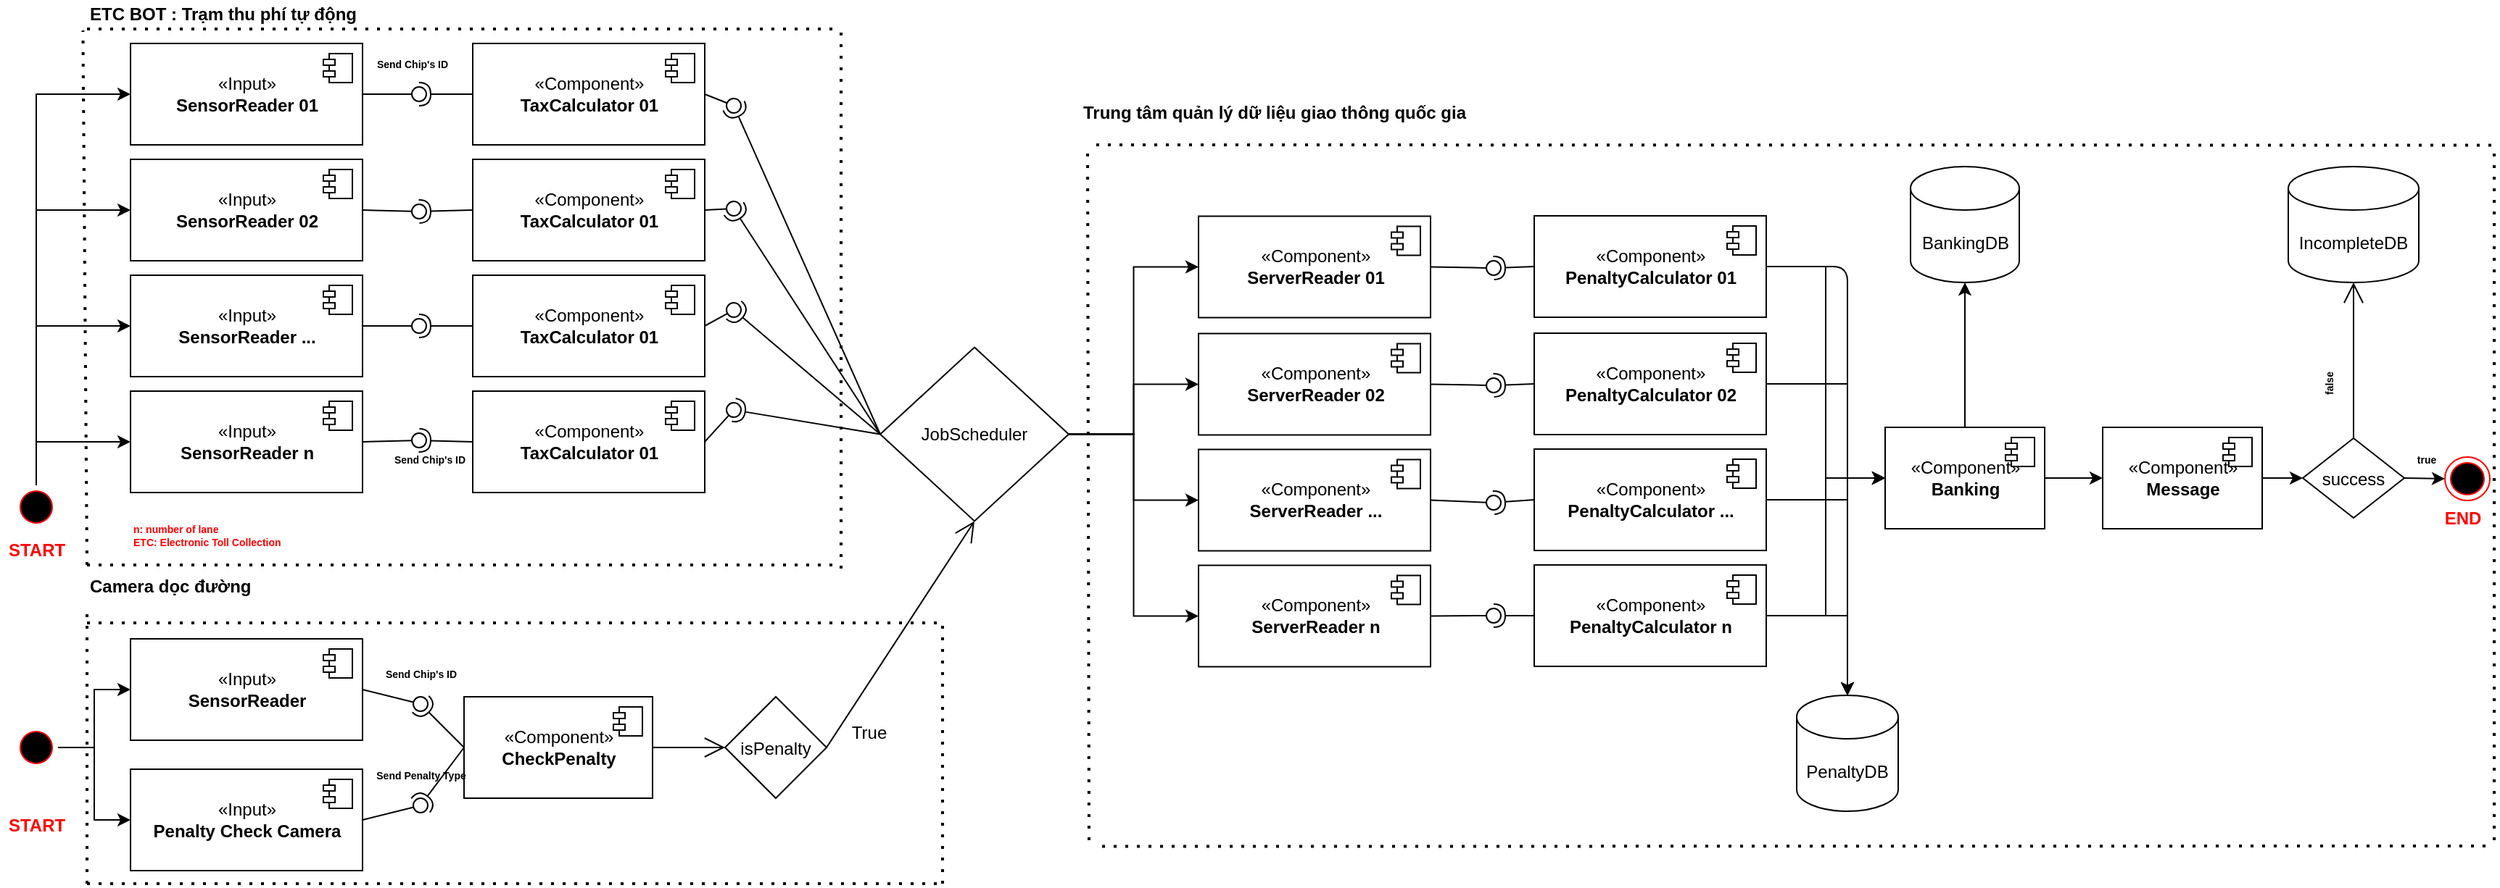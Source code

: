 <mxfile version="13.9.9" type="device"><diagram id="JEoIusSb2pCVUx51yR9R" name="Diagram"><mxGraphModel dx="1205" dy="696" grid="1" gridSize="10" guides="1" tooltips="1" connect="1" arrows="1" fold="1" page="1" pageScale="1" pageWidth="850" pageHeight="1100" math="0" shadow="0"><root><mxCell id="0"/><mxCell id="1" parent="0"/><mxCell id="-40VrwByC5k24WTUtr45-1" value="«Input»&lt;br&gt;&lt;b&gt;SensorReader 01&lt;/b&gt;" style="html=1;dropTarget=0;" parent="1" vertex="1"><mxGeometry x="120" y="100" width="160" height="70" as="geometry"/></mxCell><mxCell id="-40VrwByC5k24WTUtr45-2" value="" style="shape=module;jettyWidth=8;jettyHeight=4;" parent="-40VrwByC5k24WTUtr45-1" vertex="1"><mxGeometry x="1" width="20" height="20" relative="1" as="geometry"><mxPoint x="-27" y="7" as="offset"/></mxGeometry></mxCell><mxCell id="-40VrwByC5k24WTUtr45-5" value="«Input»&lt;br&gt;&lt;b&gt;SensorReader 02&lt;br&gt;&lt;/b&gt;" style="html=1;dropTarget=0;" parent="1" vertex="1"><mxGeometry x="120" y="180" width="160" height="70" as="geometry"/></mxCell><mxCell id="-40VrwByC5k24WTUtr45-6" value="" style="shape=module;jettyWidth=8;jettyHeight=4;" parent="-40VrwByC5k24WTUtr45-5" vertex="1"><mxGeometry x="1" width="20" height="20" relative="1" as="geometry"><mxPoint x="-27" y="7" as="offset"/></mxGeometry></mxCell><mxCell id="-40VrwByC5k24WTUtr45-7" value="«Input»&lt;br&gt;&lt;b&gt;SensorReader ...&lt;br&gt;&lt;/b&gt;" style="html=1;dropTarget=0;" parent="1" vertex="1"><mxGeometry x="120" y="260" width="160" height="70" as="geometry"/></mxCell><mxCell id="-40VrwByC5k24WTUtr45-8" value="" style="shape=module;jettyWidth=8;jettyHeight=4;" parent="-40VrwByC5k24WTUtr45-7" vertex="1"><mxGeometry x="1" width="20" height="20" relative="1" as="geometry"><mxPoint x="-27" y="7" as="offset"/></mxGeometry></mxCell><mxCell id="-40VrwByC5k24WTUtr45-9" value="«Input»&lt;br&gt;&lt;b&gt;SensorReader n&lt;br&gt;&lt;/b&gt;" style="html=1;dropTarget=0;" parent="1" vertex="1"><mxGeometry x="120" y="340" width="160" height="70" as="geometry"/></mxCell><mxCell id="-40VrwByC5k24WTUtr45-10" value="" style="shape=module;jettyWidth=8;jettyHeight=4;" parent="-40VrwByC5k24WTUtr45-9" vertex="1"><mxGeometry x="1" width="20" height="20" relative="1" as="geometry"><mxPoint x="-27" y="7" as="offset"/></mxGeometry></mxCell><mxCell id="-40VrwByC5k24WTUtr45-16" value="" style="rounded=0;orthogonalLoop=1;jettySize=auto;html=1;endArrow=none;endFill=0;exitX=1;exitY=0.5;exitDx=0;exitDy=0;" parent="1" source="-40VrwByC5k24WTUtr45-1" target="-40VrwByC5k24WTUtr45-18" edge="1"><mxGeometry relative="1" as="geometry"><mxPoint x="300" y="185" as="sourcePoint"/></mxGeometry></mxCell><mxCell id="-40VrwByC5k24WTUtr45-17" value="" style="rounded=0;orthogonalLoop=1;jettySize=auto;html=1;endArrow=halfCircle;endFill=0;entryX=0.5;entryY=0.5;entryDx=0;entryDy=0;endSize=6;strokeWidth=1;exitX=0;exitY=0.5;exitDx=0;exitDy=0;" parent="1" source="-40VrwByC5k24WTUtr45-33" target="-40VrwByC5k24WTUtr45-18" edge="1"><mxGeometry relative="1" as="geometry"><mxPoint x="360" y="260.0" as="sourcePoint"/></mxGeometry></mxCell><mxCell id="-40VrwByC5k24WTUtr45-18" value="" style="ellipse;whiteSpace=wrap;html=1;fontFamily=Helvetica;fontSize=12;fontColor=#000000;align=center;strokeColor=#000000;fillColor=#ffffff;points=[];aspect=fixed;resizable=0;" parent="1" vertex="1"><mxGeometry x="314" y="130" width="10" height="10" as="geometry"/></mxCell><mxCell id="-40VrwByC5k24WTUtr45-20" value="" style="rounded=0;orthogonalLoop=1;jettySize=auto;html=1;endArrow=none;endFill=0;exitX=1;exitY=0.5;exitDx=0;exitDy=0;" parent="1" source="-40VrwByC5k24WTUtr45-5" target="-40VrwByC5k24WTUtr45-22" edge="1"><mxGeometry relative="1" as="geometry"><mxPoint x="300" y="235" as="sourcePoint"/></mxGeometry></mxCell><mxCell id="-40VrwByC5k24WTUtr45-21" value="" style="rounded=0;orthogonalLoop=1;jettySize=auto;html=1;endArrow=halfCircle;endFill=0;entryX=0.5;entryY=0.5;entryDx=0;entryDy=0;endSize=6;strokeWidth=1;exitX=0;exitY=0.5;exitDx=0;exitDy=0;" parent="1" source="-40VrwByC5k24WTUtr45-35" target="-40VrwByC5k24WTUtr45-22" edge="1"><mxGeometry relative="1" as="geometry"><mxPoint x="360" y="260.0" as="sourcePoint"/></mxGeometry></mxCell><mxCell id="-40VrwByC5k24WTUtr45-22" value="" style="ellipse;whiteSpace=wrap;html=1;fontFamily=Helvetica;fontSize=12;fontColor=#000000;align=center;strokeColor=#000000;fillColor=#ffffff;points=[];aspect=fixed;resizable=0;" parent="1" vertex="1"><mxGeometry x="314" y="211" width="10" height="10" as="geometry"/></mxCell><mxCell id="-40VrwByC5k24WTUtr45-23" value="" style="rounded=0;orthogonalLoop=1;jettySize=auto;html=1;endArrow=none;endFill=0;exitX=1;exitY=0.5;exitDx=0;exitDy=0;" parent="1" source="-40VrwByC5k24WTUtr45-7" target="-40VrwByC5k24WTUtr45-25" edge="1"><mxGeometry relative="1" as="geometry"><mxPoint x="300" y="285" as="sourcePoint"/></mxGeometry></mxCell><mxCell id="-40VrwByC5k24WTUtr45-24" value="" style="rounded=0;orthogonalLoop=1;jettySize=auto;html=1;endArrow=halfCircle;endFill=0;entryX=0.5;entryY=0.5;entryDx=0;entryDy=0;endSize=6;strokeWidth=1;exitX=0;exitY=0.5;exitDx=0;exitDy=0;" parent="1" source="-40VrwByC5k24WTUtr45-37" target="-40VrwByC5k24WTUtr45-25" edge="1"><mxGeometry relative="1" as="geometry"><mxPoint x="360" y="260.0" as="sourcePoint"/></mxGeometry></mxCell><mxCell id="-40VrwByC5k24WTUtr45-25" value="" style="ellipse;whiteSpace=wrap;html=1;fontFamily=Helvetica;fontSize=12;fontColor=#000000;align=center;strokeColor=#000000;fillColor=#ffffff;points=[];aspect=fixed;resizable=0;" parent="1" vertex="1"><mxGeometry x="314" y="290" width="10" height="10" as="geometry"/></mxCell><mxCell id="-40VrwByC5k24WTUtr45-26" value="" style="rounded=0;orthogonalLoop=1;jettySize=auto;html=1;endArrow=none;endFill=0;exitX=1;exitY=0.5;exitDx=0;exitDy=0;" parent="1" source="-40VrwByC5k24WTUtr45-9" target="-40VrwByC5k24WTUtr45-28" edge="1"><mxGeometry relative="1" as="geometry"><mxPoint x="300" y="345" as="sourcePoint"/></mxGeometry></mxCell><mxCell id="-40VrwByC5k24WTUtr45-27" value="" style="rounded=0;orthogonalLoop=1;jettySize=auto;html=1;endArrow=halfCircle;endFill=0;entryX=0.5;entryY=0.5;entryDx=0;entryDy=0;endSize=6;strokeWidth=1;exitX=0;exitY=0.5;exitDx=0;exitDy=0;" parent="1" source="-40VrwByC5k24WTUtr45-39" target="-40VrwByC5k24WTUtr45-28" edge="1"><mxGeometry relative="1" as="geometry"><mxPoint x="360" y="260.0" as="sourcePoint"/></mxGeometry></mxCell><mxCell id="-40VrwByC5k24WTUtr45-28" value="" style="ellipse;whiteSpace=wrap;html=1;fontFamily=Helvetica;fontSize=12;fontColor=#000000;align=center;strokeColor=#000000;fillColor=#ffffff;points=[];aspect=fixed;resizable=0;" parent="1" vertex="1"><mxGeometry x="314" y="369" width="10" height="10" as="geometry"/></mxCell><mxCell id="-40VrwByC5k24WTUtr45-29" value="Send Chip's ID" style="text;html=1;align=center;verticalAlign=middle;resizable=0;points=[];autosize=1;fontSize=7;fontStyle=1" parent="1" vertex="1"><mxGeometry x="284" y="110" width="60" height="10" as="geometry"/></mxCell><mxCell id="-40VrwByC5k24WTUtr45-30" value="Send Chip's ID" style="text;html=1;align=center;verticalAlign=middle;resizable=0;points=[];autosize=1;fontSize=7;fontStyle=1" parent="1" vertex="1"><mxGeometry x="296" y="383" width="60" height="10" as="geometry"/></mxCell><mxCell id="-40VrwByC5k24WTUtr45-33" value="«Component»&lt;br&gt;&lt;b&gt;TaxCalculator 01&lt;/b&gt;" style="html=1;dropTarget=0;" parent="1" vertex="1"><mxGeometry x="356" y="100" width="160" height="70" as="geometry"/></mxCell><mxCell id="-40VrwByC5k24WTUtr45-34" value="" style="shape=module;jettyWidth=8;jettyHeight=4;" parent="-40VrwByC5k24WTUtr45-33" vertex="1"><mxGeometry x="1" width="20" height="20" relative="1" as="geometry"><mxPoint x="-27" y="7" as="offset"/></mxGeometry></mxCell><mxCell id="-40VrwByC5k24WTUtr45-35" value="«Component»&lt;br&gt;&lt;b&gt;TaxCalculator 01&lt;/b&gt;" style="html=1;dropTarget=0;" parent="1" vertex="1"><mxGeometry x="356" y="180" width="160" height="70" as="geometry"/></mxCell><mxCell id="-40VrwByC5k24WTUtr45-36" value="" style="shape=module;jettyWidth=8;jettyHeight=4;" parent="-40VrwByC5k24WTUtr45-35" vertex="1"><mxGeometry x="1" width="20" height="20" relative="1" as="geometry"><mxPoint x="-27" y="7" as="offset"/></mxGeometry></mxCell><mxCell id="-40VrwByC5k24WTUtr45-37" value="«Component»&lt;br&gt;&lt;b&gt;TaxCalculator 01&lt;/b&gt;" style="html=1;dropTarget=0;" parent="1" vertex="1"><mxGeometry x="356" y="260" width="160" height="70" as="geometry"/></mxCell><mxCell id="-40VrwByC5k24WTUtr45-38" value="" style="shape=module;jettyWidth=8;jettyHeight=4;" parent="-40VrwByC5k24WTUtr45-37" vertex="1"><mxGeometry x="1" width="20" height="20" relative="1" as="geometry"><mxPoint x="-27" y="7" as="offset"/></mxGeometry></mxCell><mxCell id="-40VrwByC5k24WTUtr45-39" value="«Component»&lt;br&gt;&lt;b&gt;TaxCalculator 01&lt;/b&gt;" style="html=1;dropTarget=0;" parent="1" vertex="1"><mxGeometry x="356" y="340" width="160" height="70" as="geometry"/></mxCell><mxCell id="-40VrwByC5k24WTUtr45-40" value="" style="shape=module;jettyWidth=8;jettyHeight=4;" parent="-40VrwByC5k24WTUtr45-39" vertex="1"><mxGeometry x="1" width="20" height="20" relative="1" as="geometry"><mxPoint x="-27" y="7" as="offset"/></mxGeometry></mxCell><mxCell id="-40VrwByC5k24WTUtr45-58" value="" style="endArrow=none;dashed=1;html=1;dashPattern=1 3;strokeWidth=2;fontSize=7;entryX=-0.014;entryY=1.053;entryDx=0;entryDy=0;entryPerimeter=0;" parent="1" edge="1" target="-40VrwByC5k24WTUtr45-81"><mxGeometry width="50" height="50" relative="1" as="geometry"><mxPoint x="90" y="460" as="sourcePoint"/><mxPoint x="90" y="60" as="targetPoint"/></mxGeometry></mxCell><mxCell id="-40VrwByC5k24WTUtr45-59" value="" style="endArrow=none;dashed=1;html=1;dashPattern=1 3;strokeWidth=2;fontSize=7;" parent="1" edge="1"><mxGeometry width="50" height="50" relative="1" as="geometry"><mxPoint x="90" y="460" as="sourcePoint"/><mxPoint x="610" y="460" as="targetPoint"/></mxGeometry></mxCell><mxCell id="-40VrwByC5k24WTUtr45-62" value="" style="rounded=0;orthogonalLoop=1;jettySize=auto;html=1;endArrow=none;endFill=0;fontSize=7;exitX=1;exitY=0.5;exitDx=0;exitDy=0;" parent="1" source="-40VrwByC5k24WTUtr45-33" target="-40VrwByC5k24WTUtr45-64" edge="1"><mxGeometry relative="1" as="geometry"><mxPoint x="716" y="154" as="sourcePoint"/></mxGeometry></mxCell><mxCell id="-40VrwByC5k24WTUtr45-63" value="" style="rounded=0;orthogonalLoop=1;jettySize=auto;html=1;endArrow=halfCircle;endFill=0;entryX=0.5;entryY=0.5;entryDx=0;entryDy=0;endSize=6;strokeWidth=1;fontSize=7;exitX=0;exitY=0.5;exitDx=0;exitDy=0;" parent="1" source="-40VrwByC5k24WTUtr45-82" target="-40VrwByC5k24WTUtr45-64" edge="1"><mxGeometry relative="1" as="geometry"><mxPoint x="650" y="370" as="sourcePoint"/></mxGeometry></mxCell><mxCell id="-40VrwByC5k24WTUtr45-64" value="" style="ellipse;whiteSpace=wrap;html=1;fontFamily=Helvetica;fontSize=12;fontColor=#000000;align=center;strokeColor=#000000;fillColor=#ffffff;points=[];aspect=fixed;resizable=0;" parent="1" vertex="1"><mxGeometry x="531" y="138" width="10" height="10" as="geometry"/></mxCell><mxCell id="-40VrwByC5k24WTUtr45-65" value="" style="rounded=0;orthogonalLoop=1;jettySize=auto;html=1;endArrow=none;endFill=0;fontSize=7;exitX=1;exitY=0.5;exitDx=0;exitDy=0;" parent="1" source="-40VrwByC5k24WTUtr45-35" target="-40VrwByC5k24WTUtr45-67" edge="1"><mxGeometry relative="1" as="geometry"><mxPoint x="716" y="225" as="sourcePoint"/></mxGeometry></mxCell><mxCell id="-40VrwByC5k24WTUtr45-66" value="" style="rounded=0;orthogonalLoop=1;jettySize=auto;html=1;endArrow=halfCircle;endFill=0;entryX=0.5;entryY=0.5;entryDx=0;entryDy=0;endSize=6;strokeWidth=1;fontSize=7;exitX=0;exitY=0.5;exitDx=0;exitDy=0;" parent="1" source="-40VrwByC5k24WTUtr45-82" target="-40VrwByC5k24WTUtr45-67" edge="1"><mxGeometry relative="1" as="geometry"><mxPoint x="596" y="244" as="sourcePoint"/></mxGeometry></mxCell><mxCell id="-40VrwByC5k24WTUtr45-67" value="" style="ellipse;whiteSpace=wrap;html=1;fontFamily=Helvetica;fontSize=12;fontColor=#000000;align=center;strokeColor=#000000;fillColor=#ffffff;points=[];aspect=fixed;resizable=0;" parent="1" vertex="1"><mxGeometry x="531" y="209" width="10" height="10" as="geometry"/></mxCell><mxCell id="-40VrwByC5k24WTUtr45-69" value="" style="rounded=0;orthogonalLoop=1;jettySize=auto;html=1;endArrow=none;endFill=0;fontSize=7;exitX=1;exitY=0.5;exitDx=0;exitDy=0;" parent="1" source="-40VrwByC5k24WTUtr45-37" target="-40VrwByC5k24WTUtr45-71" edge="1"><mxGeometry relative="1" as="geometry"><mxPoint x="716" y="305" as="sourcePoint"/></mxGeometry></mxCell><mxCell id="-40VrwByC5k24WTUtr45-70" value="" style="rounded=0;orthogonalLoop=1;jettySize=auto;html=1;endArrow=halfCircle;endFill=0;entryX=0.5;entryY=0.5;entryDx=0;entryDy=0;endSize=6;strokeWidth=1;fontSize=7;exitX=0;exitY=0.5;exitDx=0;exitDy=0;" parent="1" source="-40VrwByC5k24WTUtr45-82" target="-40VrwByC5k24WTUtr45-71" edge="1"><mxGeometry relative="1" as="geometry"><mxPoint x="596" y="244" as="sourcePoint"/></mxGeometry></mxCell><mxCell id="-40VrwByC5k24WTUtr45-71" value="" style="ellipse;whiteSpace=wrap;html=1;fontFamily=Helvetica;fontSize=12;fontColor=#000000;align=center;strokeColor=#000000;fillColor=#ffffff;points=[];aspect=fixed;resizable=0;" parent="1" vertex="1"><mxGeometry x="531" y="279" width="10" height="10" as="geometry"/></mxCell><mxCell id="-40VrwByC5k24WTUtr45-72" value="" style="rounded=0;orthogonalLoop=1;jettySize=auto;html=1;endArrow=none;endFill=0;fontSize=7;exitX=1;exitY=0.5;exitDx=0;exitDy=0;" parent="1" source="-40VrwByC5k24WTUtr45-39" target="-40VrwByC5k24WTUtr45-74" edge="1"><mxGeometry relative="1" as="geometry"><mxPoint x="716" y="364" as="sourcePoint"/></mxGeometry></mxCell><mxCell id="-40VrwByC5k24WTUtr45-73" value="" style="rounded=0;orthogonalLoop=1;jettySize=auto;html=1;endArrow=halfCircle;endFill=0;entryX=0.5;entryY=0.5;entryDx=0;entryDy=0;endSize=6;strokeWidth=1;fontSize=7;exitX=0;exitY=0.5;exitDx=0;exitDy=0;" parent="1" source="-40VrwByC5k24WTUtr45-82" target="-40VrwByC5k24WTUtr45-74" edge="1"><mxGeometry relative="1" as="geometry"><mxPoint x="596" y="244" as="sourcePoint"/></mxGeometry></mxCell><mxCell id="-40VrwByC5k24WTUtr45-74" value="" style="ellipse;whiteSpace=wrap;html=1;fontFamily=Helvetica;fontSize=12;fontColor=#000000;align=center;strokeColor=#000000;fillColor=#ffffff;points=[];aspect=fixed;resizable=0;" parent="1" vertex="1"><mxGeometry x="531" y="348" width="10" height="10" as="geometry"/></mxCell><mxCell id="-40VrwByC5k24WTUtr45-78" value="" style="endArrow=none;dashed=1;html=1;dashPattern=1 3;strokeWidth=2;fontSize=7;" parent="1" edge="1"><mxGeometry width="50" height="50" relative="1" as="geometry"><mxPoint x="90" y="90" as="sourcePoint"/><mxPoint x="610" y="90" as="targetPoint"/></mxGeometry></mxCell><mxCell id="-40VrwByC5k24WTUtr45-79" value="" style="endArrow=none;dashed=1;html=1;dashPattern=1 3;strokeWidth=2;fontSize=7;" parent="1" edge="1"><mxGeometry width="50" height="50" relative="1" as="geometry"><mxPoint x="610" y="462.5" as="sourcePoint"/><mxPoint x="610" y="90" as="targetPoint"/></mxGeometry></mxCell><mxCell id="-40VrwByC5k24WTUtr45-80" value="n: number of lane&lt;br&gt;ETC:&amp;nbsp;Electronic Toll Collection" style="text;html=1;align=left;verticalAlign=middle;resizable=0;points=[];autosize=1;fontSize=7;fontStyle=1;fontColor=#FF0000;" parent="1" vertex="1"><mxGeometry x="120" y="430" width="120" height="20" as="geometry"/></mxCell><mxCell id="-40VrwByC5k24WTUtr45-81" value="ETC BOT : Trạm thu phí tự động" style="text;html=1;align=left;verticalAlign=middle;resizable=0;points=[];autosize=1;fontSize=12;fontStyle=1;" parent="1" vertex="1"><mxGeometry x="90" y="70" width="200" height="20" as="geometry"/></mxCell><mxCell id="S3Y9oG7YlSOGyYPPyWFB-34" style="edgeStyle=orthogonalEdgeStyle;rounded=0;orthogonalLoop=1;jettySize=auto;html=1;exitX=1;exitY=0.5;exitDx=0;exitDy=0;entryX=0;entryY=0.5;entryDx=0;entryDy=0;" edge="1" parent="1" source="-40VrwByC5k24WTUtr45-82" target="S3Y9oG7YlSOGyYPPyWFB-9"><mxGeometry relative="1" as="geometry"/></mxCell><mxCell id="S3Y9oG7YlSOGyYPPyWFB-35" style="edgeStyle=orthogonalEdgeStyle;rounded=0;orthogonalLoop=1;jettySize=auto;html=1;exitX=1;exitY=0.5;exitDx=0;exitDy=0;entryX=0;entryY=0.5;entryDx=0;entryDy=0;" edge="1" parent="1" source="-40VrwByC5k24WTUtr45-82" target="S3Y9oG7YlSOGyYPPyWFB-11"><mxGeometry relative="1" as="geometry"/></mxCell><mxCell id="S3Y9oG7YlSOGyYPPyWFB-36" style="edgeStyle=orthogonalEdgeStyle;rounded=0;orthogonalLoop=1;jettySize=auto;html=1;exitX=1;exitY=0.5;exitDx=0;exitDy=0;entryX=0;entryY=0.5;entryDx=0;entryDy=0;" edge="1" parent="1" source="-40VrwByC5k24WTUtr45-82" target="S3Y9oG7YlSOGyYPPyWFB-13"><mxGeometry relative="1" as="geometry"/></mxCell><mxCell id="S3Y9oG7YlSOGyYPPyWFB-37" style="edgeStyle=orthogonalEdgeStyle;rounded=0;orthogonalLoop=1;jettySize=auto;html=1;exitX=1;exitY=0.5;exitDx=0;exitDy=0;entryX=0;entryY=0.5;entryDx=0;entryDy=0;" edge="1" parent="1" source="-40VrwByC5k24WTUtr45-82" target="S3Y9oG7YlSOGyYPPyWFB-15"><mxGeometry relative="1" as="geometry"/></mxCell><mxCell id="-40VrwByC5k24WTUtr45-82" value="JobScheduler" style="rhombus;whiteSpace=wrap;html=1;" parent="1" vertex="1"><mxGeometry x="637" y="309.75" width="130" height="120" as="geometry"/></mxCell><mxCell id="-40VrwByC5k24WTUtr45-83" value="«Input»&lt;br&gt;&lt;b&gt;SensorReader&lt;/b&gt;" style="html=1;dropTarget=0;" parent="1" vertex="1"><mxGeometry x="120" y="511" width="160" height="70" as="geometry"/></mxCell><mxCell id="-40VrwByC5k24WTUtr45-84" value="" style="shape=module;jettyWidth=8;jettyHeight=4;" parent="-40VrwByC5k24WTUtr45-83" vertex="1"><mxGeometry x="1" width="20" height="20" relative="1" as="geometry"><mxPoint x="-27" y="7" as="offset"/></mxGeometry></mxCell><mxCell id="-40VrwByC5k24WTUtr45-85" value="«Input»&lt;br&gt;&lt;b&gt;Penalty Check Camera&lt;/b&gt;" style="html=1;dropTarget=0;" parent="1" vertex="1"><mxGeometry x="120" y="601" width="160" height="70" as="geometry"/></mxCell><mxCell id="-40VrwByC5k24WTUtr45-86" value="" style="shape=module;jettyWidth=8;jettyHeight=4;" parent="-40VrwByC5k24WTUtr45-85" vertex="1"><mxGeometry x="1" width="20" height="20" relative="1" as="geometry"><mxPoint x="-27" y="7" as="offset"/></mxGeometry></mxCell><mxCell id="-40VrwByC5k24WTUtr45-87" value="«Component»&lt;br&gt;&lt;b&gt;CheckPenalty&lt;/b&gt;" style="html=1;dropTarget=0;" parent="1" vertex="1"><mxGeometry x="350" y="551" width="130" height="70" as="geometry"/></mxCell><mxCell id="-40VrwByC5k24WTUtr45-88" value="" style="shape=module;jettyWidth=8;jettyHeight=4;" parent="-40VrwByC5k24WTUtr45-87" vertex="1"><mxGeometry x="1" width="20" height="20" relative="1" as="geometry"><mxPoint x="-27" y="7" as="offset"/></mxGeometry></mxCell><mxCell id="-40VrwByC5k24WTUtr45-89" value="isPenalty" style="rhombus;fontSize=12;fontColor=#000000;" parent="1" vertex="1"><mxGeometry x="530" y="551" width="70" height="70" as="geometry"/></mxCell><mxCell id="-40VrwByC5k24WTUtr45-90" value="" style="endArrow=open;endFill=1;endSize=12;html=1;fontSize=12;fontColor=#000000;exitX=1;exitY=0.5;exitDx=0;exitDy=0;entryX=0;entryY=0.5;entryDx=0;entryDy=0;" parent="1" source="-40VrwByC5k24WTUtr45-87" target="-40VrwByC5k24WTUtr45-89" edge="1"><mxGeometry width="160" relative="1" as="geometry"><mxPoint x="660" y="531" as="sourcePoint"/><mxPoint x="820" y="531" as="targetPoint"/></mxGeometry></mxCell><mxCell id="-40VrwByC5k24WTUtr45-91" value="" style="endArrow=open;endFill=1;endSize=12;html=1;fontSize=12;fontColor=#000000;exitX=1;exitY=0.5;exitDx=0;exitDy=0;entryX=0.5;entryY=1;entryDx=0;entryDy=0;" parent="1" source="-40VrwByC5k24WTUtr45-89" edge="1" target="-40VrwByC5k24WTUtr45-82"><mxGeometry width="160" relative="1" as="geometry"><mxPoint x="625" y="614.29" as="sourcePoint"/><mxPoint x="665" y="614" as="targetPoint"/><Array as="points"/></mxGeometry></mxCell><mxCell id="-40VrwByC5k24WTUtr45-92" value="True" style="text;html=1;align=center;verticalAlign=middle;resizable=0;points=[];autosize=1;fontSize=12;fontColor=#000000;" parent="1" vertex="1"><mxGeometry x="609" y="566" width="40" height="20" as="geometry"/></mxCell><mxCell id="-40VrwByC5k24WTUtr45-93" value="" style="rounded=0;orthogonalLoop=1;jettySize=auto;html=1;endArrow=none;endFill=0;fontSize=12;fontColor=#000000;exitX=1;exitY=0.5;exitDx=0;exitDy=0;" parent="1" source="-40VrwByC5k24WTUtr45-83" target="-40VrwByC5k24WTUtr45-95" edge="1"><mxGeometry relative="1" as="geometry"><mxPoint x="360" y="556" as="sourcePoint"/></mxGeometry></mxCell><mxCell id="-40VrwByC5k24WTUtr45-94" value="" style="rounded=0;orthogonalLoop=1;jettySize=auto;html=1;endArrow=halfCircle;endFill=0;entryX=0.5;entryY=0.5;entryDx=0;entryDy=0;endSize=6;strokeWidth=1;fontSize=12;fontColor=#000000;exitX=0;exitY=0.5;exitDx=0;exitDy=0;" parent="1" source="-40VrwByC5k24WTUtr45-87" target="-40VrwByC5k24WTUtr45-95" edge="1"><mxGeometry relative="1" as="geometry"><mxPoint x="400" y="556" as="sourcePoint"/></mxGeometry></mxCell><mxCell id="-40VrwByC5k24WTUtr45-95" value="" style="ellipse;whiteSpace=wrap;html=1;fontFamily=Helvetica;fontSize=12;fontColor=#000000;align=center;strokeColor=#000000;fillColor=#ffffff;points=[];aspect=fixed;resizable=0;" parent="1" vertex="1"><mxGeometry x="315" y="551" width="10" height="10" as="geometry"/></mxCell><mxCell id="-40VrwByC5k24WTUtr45-96" value="" style="rounded=0;orthogonalLoop=1;jettySize=auto;html=1;endArrow=none;endFill=0;fontSize=12;fontColor=#000000;exitX=1;exitY=0.5;exitDx=0;exitDy=0;" parent="1" source="-40VrwByC5k24WTUtr45-85" target="-40VrwByC5k24WTUtr45-98" edge="1"><mxGeometry relative="1" as="geometry"><mxPoint x="360" y="626" as="sourcePoint"/></mxGeometry></mxCell><mxCell id="-40VrwByC5k24WTUtr45-97" value="" style="rounded=0;orthogonalLoop=1;jettySize=auto;html=1;endArrow=halfCircle;endFill=0;entryX=0.5;entryY=0.5;entryDx=0;entryDy=0;endSize=6;strokeWidth=1;fontSize=12;fontColor=#000000;exitX=0;exitY=0.5;exitDx=0;exitDy=0;" parent="1" source="-40VrwByC5k24WTUtr45-87" target="-40VrwByC5k24WTUtr45-98" edge="1"><mxGeometry relative="1" as="geometry"><mxPoint x="400" y="626" as="sourcePoint"/></mxGeometry></mxCell><mxCell id="-40VrwByC5k24WTUtr45-98" value="" style="ellipse;whiteSpace=wrap;html=1;fontFamily=Helvetica;fontSize=12;fontColor=#000000;align=center;strokeColor=#000000;fillColor=#ffffff;points=[];aspect=fixed;resizable=0;" parent="1" vertex="1"><mxGeometry x="315" y="621" width="10" height="10" as="geometry"/></mxCell><mxCell id="-40VrwByC5k24WTUtr45-99" value="Send Chip's ID" style="text;html=1;align=center;verticalAlign=middle;resizable=0;points=[];autosize=1;fontSize=7;fontStyle=1" parent="1" vertex="1"><mxGeometry x="290" y="531" width="60" height="10" as="geometry"/></mxCell><mxCell id="-40VrwByC5k24WTUtr45-100" value="Send Penalty Type" style="text;html=1;align=center;verticalAlign=middle;resizable=0;points=[];autosize=1;fontSize=7;fontStyle=1" parent="1" vertex="1"><mxGeometry x="280" y="601" width="80" height="10" as="geometry"/></mxCell><mxCell id="-40VrwByC5k24WTUtr45-103" value="" style="endArrow=none;dashed=1;html=1;dashPattern=1 3;strokeWidth=2;fontSize=7;" parent="1" edge="1"><mxGeometry width="50" height="50" relative="1" as="geometry"><mxPoint x="90" y="500" as="sourcePoint"/><mxPoint x="680" y="500" as="targetPoint"/></mxGeometry></mxCell><mxCell id="-40VrwByC5k24WTUtr45-104" value="" style="endArrow=none;dashed=1;html=1;dashPattern=1 3;strokeWidth=2;fontSize=7;" parent="1" edge="1"><mxGeometry width="50" height="50" relative="1" as="geometry"><mxPoint x="90" y="680" as="sourcePoint"/><mxPoint x="680" y="680" as="targetPoint"/></mxGeometry></mxCell><mxCell id="-40VrwByC5k24WTUtr45-105" value="" style="endArrow=none;dashed=1;html=1;dashPattern=1 3;strokeWidth=2;fontSize=7;" parent="1" edge="1"><mxGeometry width="50" height="50" relative="1" as="geometry"><mxPoint x="90" y="680" as="sourcePoint"/><mxPoint x="90" y="491" as="targetPoint"/></mxGeometry></mxCell><mxCell id="-40VrwByC5k24WTUtr45-106" value="" style="endArrow=none;dashed=1;html=1;dashPattern=1 3;strokeWidth=2;fontSize=7;" parent="1" edge="1"><mxGeometry width="50" height="50" relative="1" as="geometry"><mxPoint x="680" y="680" as="sourcePoint"/><mxPoint x="680" y="500" as="targetPoint"/></mxGeometry></mxCell><mxCell id="-40VrwByC5k24WTUtr45-121" value="" style="endArrow=none;dashed=1;html=1;dashPattern=1 3;strokeWidth=2;fontSize=7;" parent="1" edge="1"><mxGeometry width="50" height="50" relative="1" as="geometry"><mxPoint x="786" y="170" as="sourcePoint"/><mxPoint x="1751" y="170.25" as="targetPoint"/></mxGeometry></mxCell><mxCell id="-40VrwByC5k24WTUtr45-122" value="" style="endArrow=none;dashed=1;html=1;dashPattern=1 3;strokeWidth=2;fontSize=7;" parent="1" edge="1"><mxGeometry width="50" height="50" relative="1" as="geometry"><mxPoint x="790" y="654.29" as="sourcePoint"/><mxPoint x="1750" y="654" as="targetPoint"/></mxGeometry></mxCell><mxCell id="-40VrwByC5k24WTUtr45-123" value="" style="endArrow=none;dashed=1;html=1;dashPattern=1 3;strokeWidth=2;fontSize=7;" parent="1" edge="1"><mxGeometry width="50" height="50" relative="1" as="geometry"><mxPoint x="781" y="650" as="sourcePoint"/><mxPoint x="780" y="170" as="targetPoint"/></mxGeometry></mxCell><mxCell id="-40VrwByC5k24WTUtr45-124" value="" style="endArrow=none;dashed=1;html=1;dashPattern=1 3;strokeWidth=2;fontSize=7;" parent="1" edge="1"><mxGeometry width="50" height="50" relative="1" as="geometry"><mxPoint x="1750" y="650" as="sourcePoint"/><mxPoint x="1750" y="170" as="targetPoint"/></mxGeometry></mxCell><mxCell id="S3Y9oG7YlSOGyYPPyWFB-48" style="edgeStyle=orthogonalEdgeStyle;rounded=0;orthogonalLoop=1;jettySize=auto;html=1;entryX=0;entryY=0.5;entryDx=0;entryDy=0;" edge="1" parent="1" source="-40VrwByC5k24WTUtr45-133" target="-40VrwByC5k24WTUtr45-203"><mxGeometry relative="1" as="geometry"/></mxCell><mxCell id="-40VrwByC5k24WTUtr45-133" value="«Component»&lt;br&gt;&lt;b&gt;PenaltyCalculator 01&lt;/b&gt;" style="html=1;dropTarget=0;" parent="1" vertex="1"><mxGeometry x="1088" y="219" width="160" height="70" as="geometry"/></mxCell><mxCell id="-40VrwByC5k24WTUtr45-134" value="" style="shape=module;jettyWidth=8;jettyHeight=4;" parent="-40VrwByC5k24WTUtr45-133" vertex="1"><mxGeometry x="1" width="20" height="20" relative="1" as="geometry"><mxPoint x="-27" y="7" as="offset"/></mxGeometry></mxCell><mxCell id="S3Y9oG7YlSOGyYPPyWFB-42" style="edgeStyle=orthogonalEdgeStyle;rounded=0;orthogonalLoop=1;jettySize=auto;html=1;entryX=0.5;entryY=0;entryDx=0;entryDy=0;entryPerimeter=0;" edge="1" parent="1" source="-40VrwByC5k24WTUtr45-135" target="-40VrwByC5k24WTUtr45-187"><mxGeometry relative="1" as="geometry"/></mxCell><mxCell id="S3Y9oG7YlSOGyYPPyWFB-49" style="edgeStyle=orthogonalEdgeStyle;rounded=0;orthogonalLoop=1;jettySize=auto;html=1;exitX=1;exitY=0.5;exitDx=0;exitDy=0;entryX=0;entryY=0.5;entryDx=0;entryDy=0;" edge="1" parent="1" source="-40VrwByC5k24WTUtr45-135" target="-40VrwByC5k24WTUtr45-203"><mxGeometry relative="1" as="geometry"/></mxCell><mxCell id="-40VrwByC5k24WTUtr45-135" value="«Component»&lt;br&gt;&lt;b&gt;PenaltyCalculator 02&lt;/b&gt;" style="html=1;dropTarget=0;" parent="1" vertex="1"><mxGeometry x="1088" y="300" width="160" height="70" as="geometry"/></mxCell><mxCell id="-40VrwByC5k24WTUtr45-136" value="" style="shape=module;jettyWidth=8;jettyHeight=4;" parent="-40VrwByC5k24WTUtr45-135" vertex="1"><mxGeometry x="1" width="20" height="20" relative="1" as="geometry"><mxPoint x="-27" y="7" as="offset"/></mxGeometry></mxCell><mxCell id="S3Y9oG7YlSOGyYPPyWFB-43" style="edgeStyle=orthogonalEdgeStyle;rounded=0;orthogonalLoop=1;jettySize=auto;html=1;entryX=0.5;entryY=0;entryDx=0;entryDy=0;entryPerimeter=0;" edge="1" parent="1" source="-40VrwByC5k24WTUtr45-137" target="-40VrwByC5k24WTUtr45-187"><mxGeometry relative="1" as="geometry"/></mxCell><mxCell id="S3Y9oG7YlSOGyYPPyWFB-50" style="edgeStyle=orthogonalEdgeStyle;rounded=0;orthogonalLoop=1;jettySize=auto;html=1;exitX=1;exitY=0.5;exitDx=0;exitDy=0;entryX=0;entryY=0.5;entryDx=0;entryDy=0;" edge="1" parent="1" source="-40VrwByC5k24WTUtr45-137" target="-40VrwByC5k24WTUtr45-203"><mxGeometry relative="1" as="geometry"><mxPoint x="1340" y="400" as="targetPoint"/></mxGeometry></mxCell><mxCell id="-40VrwByC5k24WTUtr45-137" value="«Component»&lt;br&gt;&lt;b&gt;PenaltyCalculator ...&lt;/b&gt;" style="html=1;dropTarget=0;" parent="1" vertex="1"><mxGeometry x="1088" y="380" width="160" height="70" as="geometry"/></mxCell><mxCell id="-40VrwByC5k24WTUtr45-138" value="" style="shape=module;jettyWidth=8;jettyHeight=4;" parent="-40VrwByC5k24WTUtr45-137" vertex="1"><mxGeometry x="1" width="20" height="20" relative="1" as="geometry"><mxPoint x="-27" y="7" as="offset"/></mxGeometry></mxCell><mxCell id="S3Y9oG7YlSOGyYPPyWFB-44" style="edgeStyle=orthogonalEdgeStyle;rounded=0;orthogonalLoop=1;jettySize=auto;html=1;entryX=0.5;entryY=0;entryDx=0;entryDy=0;entryPerimeter=0;" edge="1" parent="1" source="-40VrwByC5k24WTUtr45-139" target="-40VrwByC5k24WTUtr45-187"><mxGeometry relative="1" as="geometry"/></mxCell><mxCell id="S3Y9oG7YlSOGyYPPyWFB-51" style="edgeStyle=orthogonalEdgeStyle;rounded=0;orthogonalLoop=1;jettySize=auto;html=1;entryX=0;entryY=0.5;entryDx=0;entryDy=0;" edge="1" parent="1" source="-40VrwByC5k24WTUtr45-139" target="-40VrwByC5k24WTUtr45-203"><mxGeometry relative="1" as="geometry"/></mxCell><mxCell id="-40VrwByC5k24WTUtr45-139" value="«Component»&lt;br&gt;&lt;b&gt;PenaltyCalculator n&lt;/b&gt;" style="html=1;dropTarget=0;" parent="1" vertex="1"><mxGeometry x="1088" y="460" width="160" height="70" as="geometry"/></mxCell><mxCell id="-40VrwByC5k24WTUtr45-140" value="" style="shape=module;jettyWidth=8;jettyHeight=4;" parent="-40VrwByC5k24WTUtr45-139" vertex="1"><mxGeometry x="1" width="20" height="20" relative="1" as="geometry"><mxPoint x="-27" y="7" as="offset"/></mxGeometry></mxCell><mxCell id="-40VrwByC5k24WTUtr45-153" value="" style="rounded=0;orthogonalLoop=1;jettySize=auto;html=1;endArrow=none;endFill=0;fontSize=12;fontColor=#000000;exitX=1;exitY=0.5;exitDx=0;exitDy=0;" parent="1" source="S3Y9oG7YlSOGyYPPyWFB-9" target="-40VrwByC5k24WTUtr45-155" edge="1"><mxGeometry relative="1" as="geometry"><mxPoint x="1024" y="214" as="sourcePoint"/></mxGeometry></mxCell><mxCell id="-40VrwByC5k24WTUtr45-154" value="" style="rounded=0;orthogonalLoop=1;jettySize=auto;html=1;endArrow=halfCircle;endFill=0;entryX=0.5;entryY=0.5;entryDx=0;entryDy=0;endSize=6;strokeWidth=1;fontSize=12;fontColor=#000000;exitX=0;exitY=0.5;exitDx=0;exitDy=0;" parent="1" source="-40VrwByC5k24WTUtr45-133" target="-40VrwByC5k24WTUtr45-155" edge="1"><mxGeometry relative="1" as="geometry"><mxPoint x="1064" y="253" as="sourcePoint"/></mxGeometry></mxCell><mxCell id="-40VrwByC5k24WTUtr45-155" value="" style="ellipse;whiteSpace=wrap;html=1;fontFamily=Helvetica;fontSize=12;fontColor=#000000;align=center;strokeColor=#000000;fillColor=#ffffff;points=[];aspect=fixed;resizable=0;" parent="1" vertex="1"><mxGeometry x="1055" y="250" width="10" height="10" as="geometry"/></mxCell><mxCell id="-40VrwByC5k24WTUtr45-156" value="" style="rounded=0;orthogonalLoop=1;jettySize=auto;html=1;endArrow=none;endFill=0;fontSize=12;fontColor=#000000;exitX=1;exitY=0.5;exitDx=0;exitDy=0;" parent="1" source="S3Y9oG7YlSOGyYPPyWFB-11" target="-40VrwByC5k24WTUtr45-158" edge="1"><mxGeometry relative="1" as="geometry"><mxPoint x="1024" y="293" as="sourcePoint"/></mxGeometry></mxCell><mxCell id="-40VrwByC5k24WTUtr45-157" value="" style="rounded=0;orthogonalLoop=1;jettySize=auto;html=1;endArrow=halfCircle;endFill=0;entryX=0.5;entryY=0.5;entryDx=0;entryDy=0;endSize=6;strokeWidth=1;fontSize=12;fontColor=#000000;exitX=0;exitY=0.5;exitDx=0;exitDy=0;" parent="1" source="-40VrwByC5k24WTUtr45-135" target="-40VrwByC5k24WTUtr45-158" edge="1"><mxGeometry relative="1" as="geometry"><mxPoint x="1064" y="332" as="sourcePoint"/></mxGeometry></mxCell><mxCell id="-40VrwByC5k24WTUtr45-158" value="" style="ellipse;whiteSpace=wrap;html=1;fontFamily=Helvetica;fontSize=12;fontColor=#000000;align=center;strokeColor=#000000;fillColor=#ffffff;points=[];aspect=fixed;resizable=0;" parent="1" vertex="1"><mxGeometry x="1055" y="331" width="10" height="10" as="geometry"/></mxCell><mxCell id="-40VrwByC5k24WTUtr45-159" value="" style="rounded=0;orthogonalLoop=1;jettySize=auto;html=1;endArrow=none;endFill=0;fontSize=12;fontColor=#000000;exitX=1;exitY=0.5;exitDx=0;exitDy=0;" parent="1" target="-40VrwByC5k24WTUtr45-161" edge="1" source="S3Y9oG7YlSOGyYPPyWFB-13"><mxGeometry relative="1" as="geometry"><mxPoint x="969" y="149" as="sourcePoint"/></mxGeometry></mxCell><mxCell id="-40VrwByC5k24WTUtr45-160" value="" style="rounded=0;orthogonalLoop=1;jettySize=auto;html=1;endArrow=halfCircle;endFill=0;entryX=0.5;entryY=0.5;entryDx=0;entryDy=0;endSize=6;strokeWidth=1;fontSize=12;fontColor=#000000;exitX=0;exitY=0.5;exitDx=0;exitDy=0;" parent="1" source="-40VrwByC5k24WTUtr45-137" target="-40VrwByC5k24WTUtr45-161" edge="1"><mxGeometry relative="1" as="geometry"><mxPoint x="1064" y="415" as="sourcePoint"/></mxGeometry></mxCell><mxCell id="-40VrwByC5k24WTUtr45-161" value="" style="ellipse;whiteSpace=wrap;html=1;fontFamily=Helvetica;fontSize=12;fontColor=#000000;align=center;strokeColor=#000000;fillColor=#ffffff;points=[];aspect=fixed;resizable=0;" parent="1" vertex="1"><mxGeometry x="1055" y="412" width="10" height="10" as="geometry"/></mxCell><mxCell id="-40VrwByC5k24WTUtr45-162" value="" style="rounded=0;orthogonalLoop=1;jettySize=auto;html=1;endArrow=none;endFill=0;fontSize=12;fontColor=#000000;exitX=1;exitY=0.5;exitDx=0;exitDy=0;" parent="1" source="S3Y9oG7YlSOGyYPPyWFB-15" target="-40VrwByC5k24WTUtr45-164" edge="1"><mxGeometry relative="1" as="geometry"><mxPoint x="1024" y="443" as="sourcePoint"/></mxGeometry></mxCell><mxCell id="-40VrwByC5k24WTUtr45-163" value="" style="rounded=0;orthogonalLoop=1;jettySize=auto;html=1;endArrow=halfCircle;endFill=0;entryX=0.5;entryY=0.5;entryDx=0;entryDy=0;endSize=6;strokeWidth=1;fontSize=12;fontColor=#000000;exitX=0;exitY=0.5;exitDx=0;exitDy=0;" parent="1" source="-40VrwByC5k24WTUtr45-139" target="-40VrwByC5k24WTUtr45-164" edge="1"><mxGeometry relative="1" as="geometry"><mxPoint x="1064" y="482" as="sourcePoint"/></mxGeometry></mxCell><mxCell id="-40VrwByC5k24WTUtr45-164" value="" style="ellipse;whiteSpace=wrap;html=1;fontFamily=Helvetica;fontSize=12;fontColor=#000000;align=center;strokeColor=#000000;fillColor=#ffffff;points=[];aspect=fixed;resizable=0;" parent="1" vertex="1"><mxGeometry x="1055" y="490" width="10" height="10" as="geometry"/></mxCell><mxCell id="-40VrwByC5k24WTUtr45-180" value="Trung tâm quản lý dữ liệu giao thông quốc gia" style="text;html=1;align=left;verticalAlign=middle;resizable=0;points=[];autosize=1;fontSize=12;fontStyle=1;" parent="1" vertex="1"><mxGeometry x="775" y="138" width="280" height="20" as="geometry"/></mxCell><mxCell id="-40VrwByC5k24WTUtr45-187" value="PenaltyDB" style="shape=cylinder3;whiteSpace=wrap;html=1;boundedLbl=1;backgroundOutline=1;size=15;fontSize=12;fontColor=#000000;" parent="1" vertex="1"><mxGeometry x="1269" y="550" width="70" height="80" as="geometry"/></mxCell><mxCell id="-40VrwByC5k24WTUtr45-188" value="BankingDB" style="shape=cylinder3;whiteSpace=wrap;html=1;boundedLbl=1;backgroundOutline=1;size=15;fontSize=12;fontColor=#000000;" parent="1" vertex="1"><mxGeometry x="1347.5" y="185" width="75" height="80" as="geometry"/></mxCell><mxCell id="-40VrwByC5k24WTUtr45-193" value="" style="endArrow=classic;html=1;fontSize=12;fontColor=#000000;exitX=1;exitY=0.5;exitDx=0;exitDy=0;entryX=0.5;entryY=0;entryDx=0;entryDy=0;entryPerimeter=0;" parent="1" source="-40VrwByC5k24WTUtr45-133" target="-40VrwByC5k24WTUtr45-187" edge="1"><mxGeometry width="50" height="50" relative="1" as="geometry"><mxPoint x="1389" y="289" as="sourcePoint"/><mxPoint x="1439" y="239" as="targetPoint"/><Array as="points"><mxPoint x="1304" y="254"/></Array></mxGeometry></mxCell><mxCell id="-40VrwByC5k24WTUtr45-202" value="Camera dọc đường" style="text;html=1;align=left;verticalAlign=middle;resizable=0;points=[];autosize=1;fontSize=12;fontStyle=1;" parent="1" vertex="1"><mxGeometry x="90" y="465" width="130" height="20" as="geometry"/></mxCell><mxCell id="S3Y9oG7YlSOGyYPPyWFB-46" style="edgeStyle=orthogonalEdgeStyle;rounded=0;orthogonalLoop=1;jettySize=auto;html=1;entryX=0;entryY=0.5;entryDx=0;entryDy=0;" edge="1" parent="1" source="-40VrwByC5k24WTUtr45-203" target="S3Y9oG7YlSOGyYPPyWFB-25"><mxGeometry relative="1" as="geometry"/></mxCell><mxCell id="S3Y9oG7YlSOGyYPPyWFB-47" style="edgeStyle=orthogonalEdgeStyle;rounded=0;orthogonalLoop=1;jettySize=auto;html=1;entryX=0.5;entryY=1;entryDx=0;entryDy=0;entryPerimeter=0;" edge="1" parent="1" source="-40VrwByC5k24WTUtr45-203" target="-40VrwByC5k24WTUtr45-188"><mxGeometry relative="1" as="geometry"/></mxCell><mxCell id="-40VrwByC5k24WTUtr45-203" value="«Component»&lt;br&gt;&lt;b&gt;Banking&lt;/b&gt;" style="html=1;dropTarget=0;" parent="1" vertex="1"><mxGeometry x="1330" y="365" width="110" height="70" as="geometry"/></mxCell><mxCell id="-40VrwByC5k24WTUtr45-204" value="" style="shape=module;jettyWidth=8;jettyHeight=4;" parent="-40VrwByC5k24WTUtr45-203" vertex="1"><mxGeometry x="1" width="20" height="20" relative="1" as="geometry"><mxPoint x="-27" y="7" as="offset"/></mxGeometry></mxCell><mxCell id="-40VrwByC5k24WTUtr45-212" value="success" style="rhombus;" parent="1" vertex="1"><mxGeometry x="1618" y="372.5" width="70" height="55" as="geometry"/></mxCell><mxCell id="-40VrwByC5k24WTUtr45-213" value="" style="endArrow=open;endFill=1;endSize=12;html=1;fontSize=12;fontColor=#000000;exitX=0.5;exitY=0;exitDx=0;exitDy=0;entryX=0.5;entryY=1;entryDx=0;entryDy=0;entryPerimeter=0;" parent="1" source="-40VrwByC5k24WTUtr45-212" target="-40VrwByC5k24WTUtr45-214" edge="1"><mxGeometry width="160" relative="1" as="geometry"><mxPoint x="1213" y="350" as="sourcePoint"/><mxPoint x="1648" y="310" as="targetPoint"/></mxGeometry></mxCell><mxCell id="-40VrwByC5k24WTUtr45-214" value="IncompleteDB" style="shape=cylinder3;whiteSpace=wrap;html=1;boundedLbl=1;backgroundOutline=1;size=15;fontSize=12;fontColor=#000000;" parent="1" vertex="1"><mxGeometry x="1608" y="185" width="90" height="80" as="geometry"/></mxCell><mxCell id="-40VrwByC5k24WTUtr45-215" value="false" style="text;html=1;align=center;verticalAlign=middle;resizable=0;points=[];autosize=1;fontSize=7;fontStyle=1;rotation=-90;" parent="1" vertex="1"><mxGeometry x="1622" y="330" width="30" height="10" as="geometry"/></mxCell><mxCell id="-40VrwByC5k24WTUtr45-216" value="true" style="text;html=1;align=center;verticalAlign=middle;resizable=0;points=[];autosize=1;fontSize=7;fontStyle=1" parent="1" vertex="1"><mxGeometry x="1688" y="382.5" width="30" height="10" as="geometry"/></mxCell><mxCell id="-40VrwByC5k24WTUtr45-217" value="" style="ellipse;html=1;shape=endState;fillColor=#000000;strokeColor=#ff0000;fontSize=12;fontColor=#000000;" parent="1" vertex="1"><mxGeometry x="1716" y="385.5" width="31" height="30" as="geometry"/></mxCell><mxCell id="-40VrwByC5k24WTUtr45-218" value="" style="endArrow=classic;html=1;fontSize=12;fontColor=#000000;entryX=0;entryY=0.5;entryDx=0;entryDy=0;exitX=1;exitY=0.5;exitDx=0;exitDy=0;" parent="1" source="-40VrwByC5k24WTUtr45-212" target="-40VrwByC5k24WTUtr45-217" edge="1"><mxGeometry width="50" height="50" relative="1" as="geometry"><mxPoint x="1695" y="372.5" as="sourcePoint"/><mxPoint x="1675" y="471.25" as="targetPoint"/></mxGeometry></mxCell><mxCell id="-40VrwByC5k24WTUtr45-223" style="edgeStyle=orthogonalEdgeStyle;rounded=0;orthogonalLoop=1;jettySize=auto;html=1;entryX=0;entryY=0.5;entryDx=0;entryDy=0;fontSize=12;fontColor=#000000;" parent="1" source="-40VrwByC5k24WTUtr45-220" target="-40VrwByC5k24WTUtr45-1" edge="1"><mxGeometry relative="1" as="geometry"><Array as="points"><mxPoint x="55" y="135"/></Array></mxGeometry></mxCell><mxCell id="-40VrwByC5k24WTUtr45-220" value="" style="ellipse;html=1;shape=startState;fillColor=#000000;strokeColor=#ff0000;fontSize=12;fontColor=#000000;" parent="1" vertex="1"><mxGeometry x="40" y="405" width="30" height="30" as="geometry"/></mxCell><mxCell id="-40VrwByC5k24WTUtr45-224" style="edgeStyle=orthogonalEdgeStyle;rounded=0;orthogonalLoop=1;jettySize=auto;html=1;entryX=0;entryY=0.5;entryDx=0;entryDy=0;fontSize=12;fontColor=#000000;exitX=0.5;exitY=0;exitDx=0;exitDy=0;" parent="1" source="-40VrwByC5k24WTUtr45-220" target="-40VrwByC5k24WTUtr45-5" edge="1"><mxGeometry relative="1" as="geometry"><mxPoint x="-15" y="417.5" as="sourcePoint"/><mxPoint x="130" y="145" as="targetPoint"/><Array as="points"><mxPoint x="55" y="215"/></Array></mxGeometry></mxCell><mxCell id="-40VrwByC5k24WTUtr45-225" style="edgeStyle=orthogonalEdgeStyle;rounded=0;orthogonalLoop=1;jettySize=auto;html=1;entryX=0;entryY=0.5;entryDx=0;entryDy=0;fontSize=12;fontColor=#000000;exitX=0.5;exitY=0;exitDx=0;exitDy=0;" parent="1" source="-40VrwByC5k24WTUtr45-220" target="-40VrwByC5k24WTUtr45-7" edge="1"><mxGeometry relative="1" as="geometry"><mxPoint x="-15" y="417.5" as="sourcePoint"/><mxPoint x="130" y="225" as="targetPoint"/><Array as="points"><mxPoint x="55" y="295"/></Array></mxGeometry></mxCell><mxCell id="-40VrwByC5k24WTUtr45-226" style="edgeStyle=orthogonalEdgeStyle;rounded=0;orthogonalLoop=1;jettySize=auto;html=1;entryX=0;entryY=0.5;entryDx=0;entryDy=0;fontSize=12;fontColor=#000000;exitX=0.5;exitY=0;exitDx=0;exitDy=0;" parent="1" source="-40VrwByC5k24WTUtr45-220" target="-40VrwByC5k24WTUtr45-9" edge="1"><mxGeometry relative="1" as="geometry"><mxPoint x="-15" y="417.5" as="sourcePoint"/><mxPoint x="130" y="305" as="targetPoint"/><Array as="points"><mxPoint x="55" y="375"/></Array></mxGeometry></mxCell><mxCell id="-40VrwByC5k24WTUtr45-229" style="edgeStyle=orthogonalEdgeStyle;rounded=0;orthogonalLoop=1;jettySize=auto;html=1;exitX=1;exitY=0.5;exitDx=0;exitDy=0;entryX=0;entryY=0.5;entryDx=0;entryDy=0;fontSize=12;fontColor=#000000;" parent="1" source="-40VrwByC5k24WTUtr45-228" target="-40VrwByC5k24WTUtr45-83" edge="1"><mxGeometry relative="1" as="geometry"/></mxCell><mxCell id="-40VrwByC5k24WTUtr45-228" value="" style="ellipse;html=1;shape=startState;fillColor=#000000;strokeColor=#ff0000;fontSize=12;fontColor=#000000;" parent="1" vertex="1"><mxGeometry x="40" y="571" width="30" height="30" as="geometry"/></mxCell><mxCell id="-40VrwByC5k24WTUtr45-230" style="edgeStyle=orthogonalEdgeStyle;rounded=0;orthogonalLoop=1;jettySize=auto;html=1;exitX=1;exitY=0.5;exitDx=0;exitDy=0;entryX=0;entryY=0.5;entryDx=0;entryDy=0;fontSize=12;fontColor=#000000;" parent="1" source="-40VrwByC5k24WTUtr45-228" target="-40VrwByC5k24WTUtr45-85" edge="1"><mxGeometry relative="1" as="geometry"><mxPoint y="611" as="sourcePoint"/><mxPoint x="130" y="556" as="targetPoint"/></mxGeometry></mxCell><mxCell id="-40VrwByC5k24WTUtr45-231" value="END" style="text;html=1;align=center;verticalAlign=middle;resizable=0;points=[];autosize=1;fontSize=12;fontStyle=1;fontColor=#FF0000;" parent="1" vertex="1"><mxGeometry x="1708" y="417.5" width="40" height="20" as="geometry"/></mxCell><mxCell id="-40VrwByC5k24WTUtr45-233" value="START" style="text;html=1;align=center;verticalAlign=middle;resizable=0;points=[];autosize=1;fontSize=12;fontColor=#FF0000;fontStyle=1" parent="1" vertex="1"><mxGeometry x="30" y="440" width="50" height="20" as="geometry"/></mxCell><mxCell id="-40VrwByC5k24WTUtr45-234" value="START" style="text;html=1;align=center;verticalAlign=middle;resizable=0;points=[];autosize=1;fontSize=12;fontColor=#FF0000;fontStyle=1" parent="1" vertex="1"><mxGeometry x="30" y="630" width="50" height="20" as="geometry"/></mxCell><mxCell id="S3Y9oG7YlSOGyYPPyWFB-9" value="«Component»&lt;br&gt;&lt;b&gt;ServerReader&lt;/b&gt;&lt;b&gt;&amp;nbsp;01&lt;/b&gt;" style="html=1;dropTarget=0;" vertex="1" parent="1"><mxGeometry x="856.5" y="219.25" width="160" height="70" as="geometry"/></mxCell><mxCell id="S3Y9oG7YlSOGyYPPyWFB-10" value="" style="shape=module;jettyWidth=8;jettyHeight=4;" vertex="1" parent="S3Y9oG7YlSOGyYPPyWFB-9"><mxGeometry x="1" width="20" height="20" relative="1" as="geometry"><mxPoint x="-27" y="7" as="offset"/></mxGeometry></mxCell><mxCell id="S3Y9oG7YlSOGyYPPyWFB-11" value="«Component»&lt;br&gt;&lt;b&gt;ServerReader&lt;/b&gt;&lt;b&gt;&amp;nbsp;02&lt;/b&gt;" style="html=1;dropTarget=0;" vertex="1" parent="1"><mxGeometry x="856.5" y="300.25" width="160" height="70" as="geometry"/></mxCell><mxCell id="S3Y9oG7YlSOGyYPPyWFB-12" value="" style="shape=module;jettyWidth=8;jettyHeight=4;" vertex="1" parent="S3Y9oG7YlSOGyYPPyWFB-11"><mxGeometry x="1" width="20" height="20" relative="1" as="geometry"><mxPoint x="-27" y="7" as="offset"/></mxGeometry></mxCell><mxCell id="S3Y9oG7YlSOGyYPPyWFB-13" value="«Component»&lt;br&gt;&lt;b&gt;ServerReader&lt;/b&gt;&lt;b&gt;&amp;nbsp;...&lt;/b&gt;" style="html=1;dropTarget=0;" vertex="1" parent="1"><mxGeometry x="856.5" y="380.25" width="160" height="70" as="geometry"/></mxCell><mxCell id="S3Y9oG7YlSOGyYPPyWFB-14" value="" style="shape=module;jettyWidth=8;jettyHeight=4;" vertex="1" parent="S3Y9oG7YlSOGyYPPyWFB-13"><mxGeometry x="1" width="20" height="20" relative="1" as="geometry"><mxPoint x="-27" y="7" as="offset"/></mxGeometry></mxCell><mxCell id="S3Y9oG7YlSOGyYPPyWFB-15" value="«Component»&lt;br&gt;&lt;b&gt;ServerReader&lt;/b&gt;&lt;b&gt;&amp;nbsp;n&lt;/b&gt;" style="html=1;dropTarget=0;" vertex="1" parent="1"><mxGeometry x="856.5" y="460.25" width="160" height="70" as="geometry"/></mxCell><mxCell id="S3Y9oG7YlSOGyYPPyWFB-16" value="" style="shape=module;jettyWidth=8;jettyHeight=4;" vertex="1" parent="S3Y9oG7YlSOGyYPPyWFB-15"><mxGeometry x="1" width="20" height="20" relative="1" as="geometry"><mxPoint x="-27" y="7" as="offset"/></mxGeometry></mxCell><mxCell id="S3Y9oG7YlSOGyYPPyWFB-45" style="edgeStyle=orthogonalEdgeStyle;rounded=0;orthogonalLoop=1;jettySize=auto;html=1;entryX=0;entryY=0.5;entryDx=0;entryDy=0;" edge="1" parent="1" source="S3Y9oG7YlSOGyYPPyWFB-25" target="-40VrwByC5k24WTUtr45-212"><mxGeometry relative="1" as="geometry"/></mxCell><mxCell id="S3Y9oG7YlSOGyYPPyWFB-25" value="«Component»&lt;br&gt;&lt;b&gt;Message&lt;br&gt;&lt;/b&gt;" style="html=1;dropTarget=0;" vertex="1" parent="1"><mxGeometry x="1480" y="365" width="110" height="70" as="geometry"/></mxCell><mxCell id="S3Y9oG7YlSOGyYPPyWFB-26" value="" style="shape=module;jettyWidth=8;jettyHeight=4;" vertex="1" parent="S3Y9oG7YlSOGyYPPyWFB-25"><mxGeometry x="1" width="20" height="20" relative="1" as="geometry"><mxPoint x="-27" y="7" as="offset"/></mxGeometry></mxCell></root></mxGraphModel></diagram></mxfile>